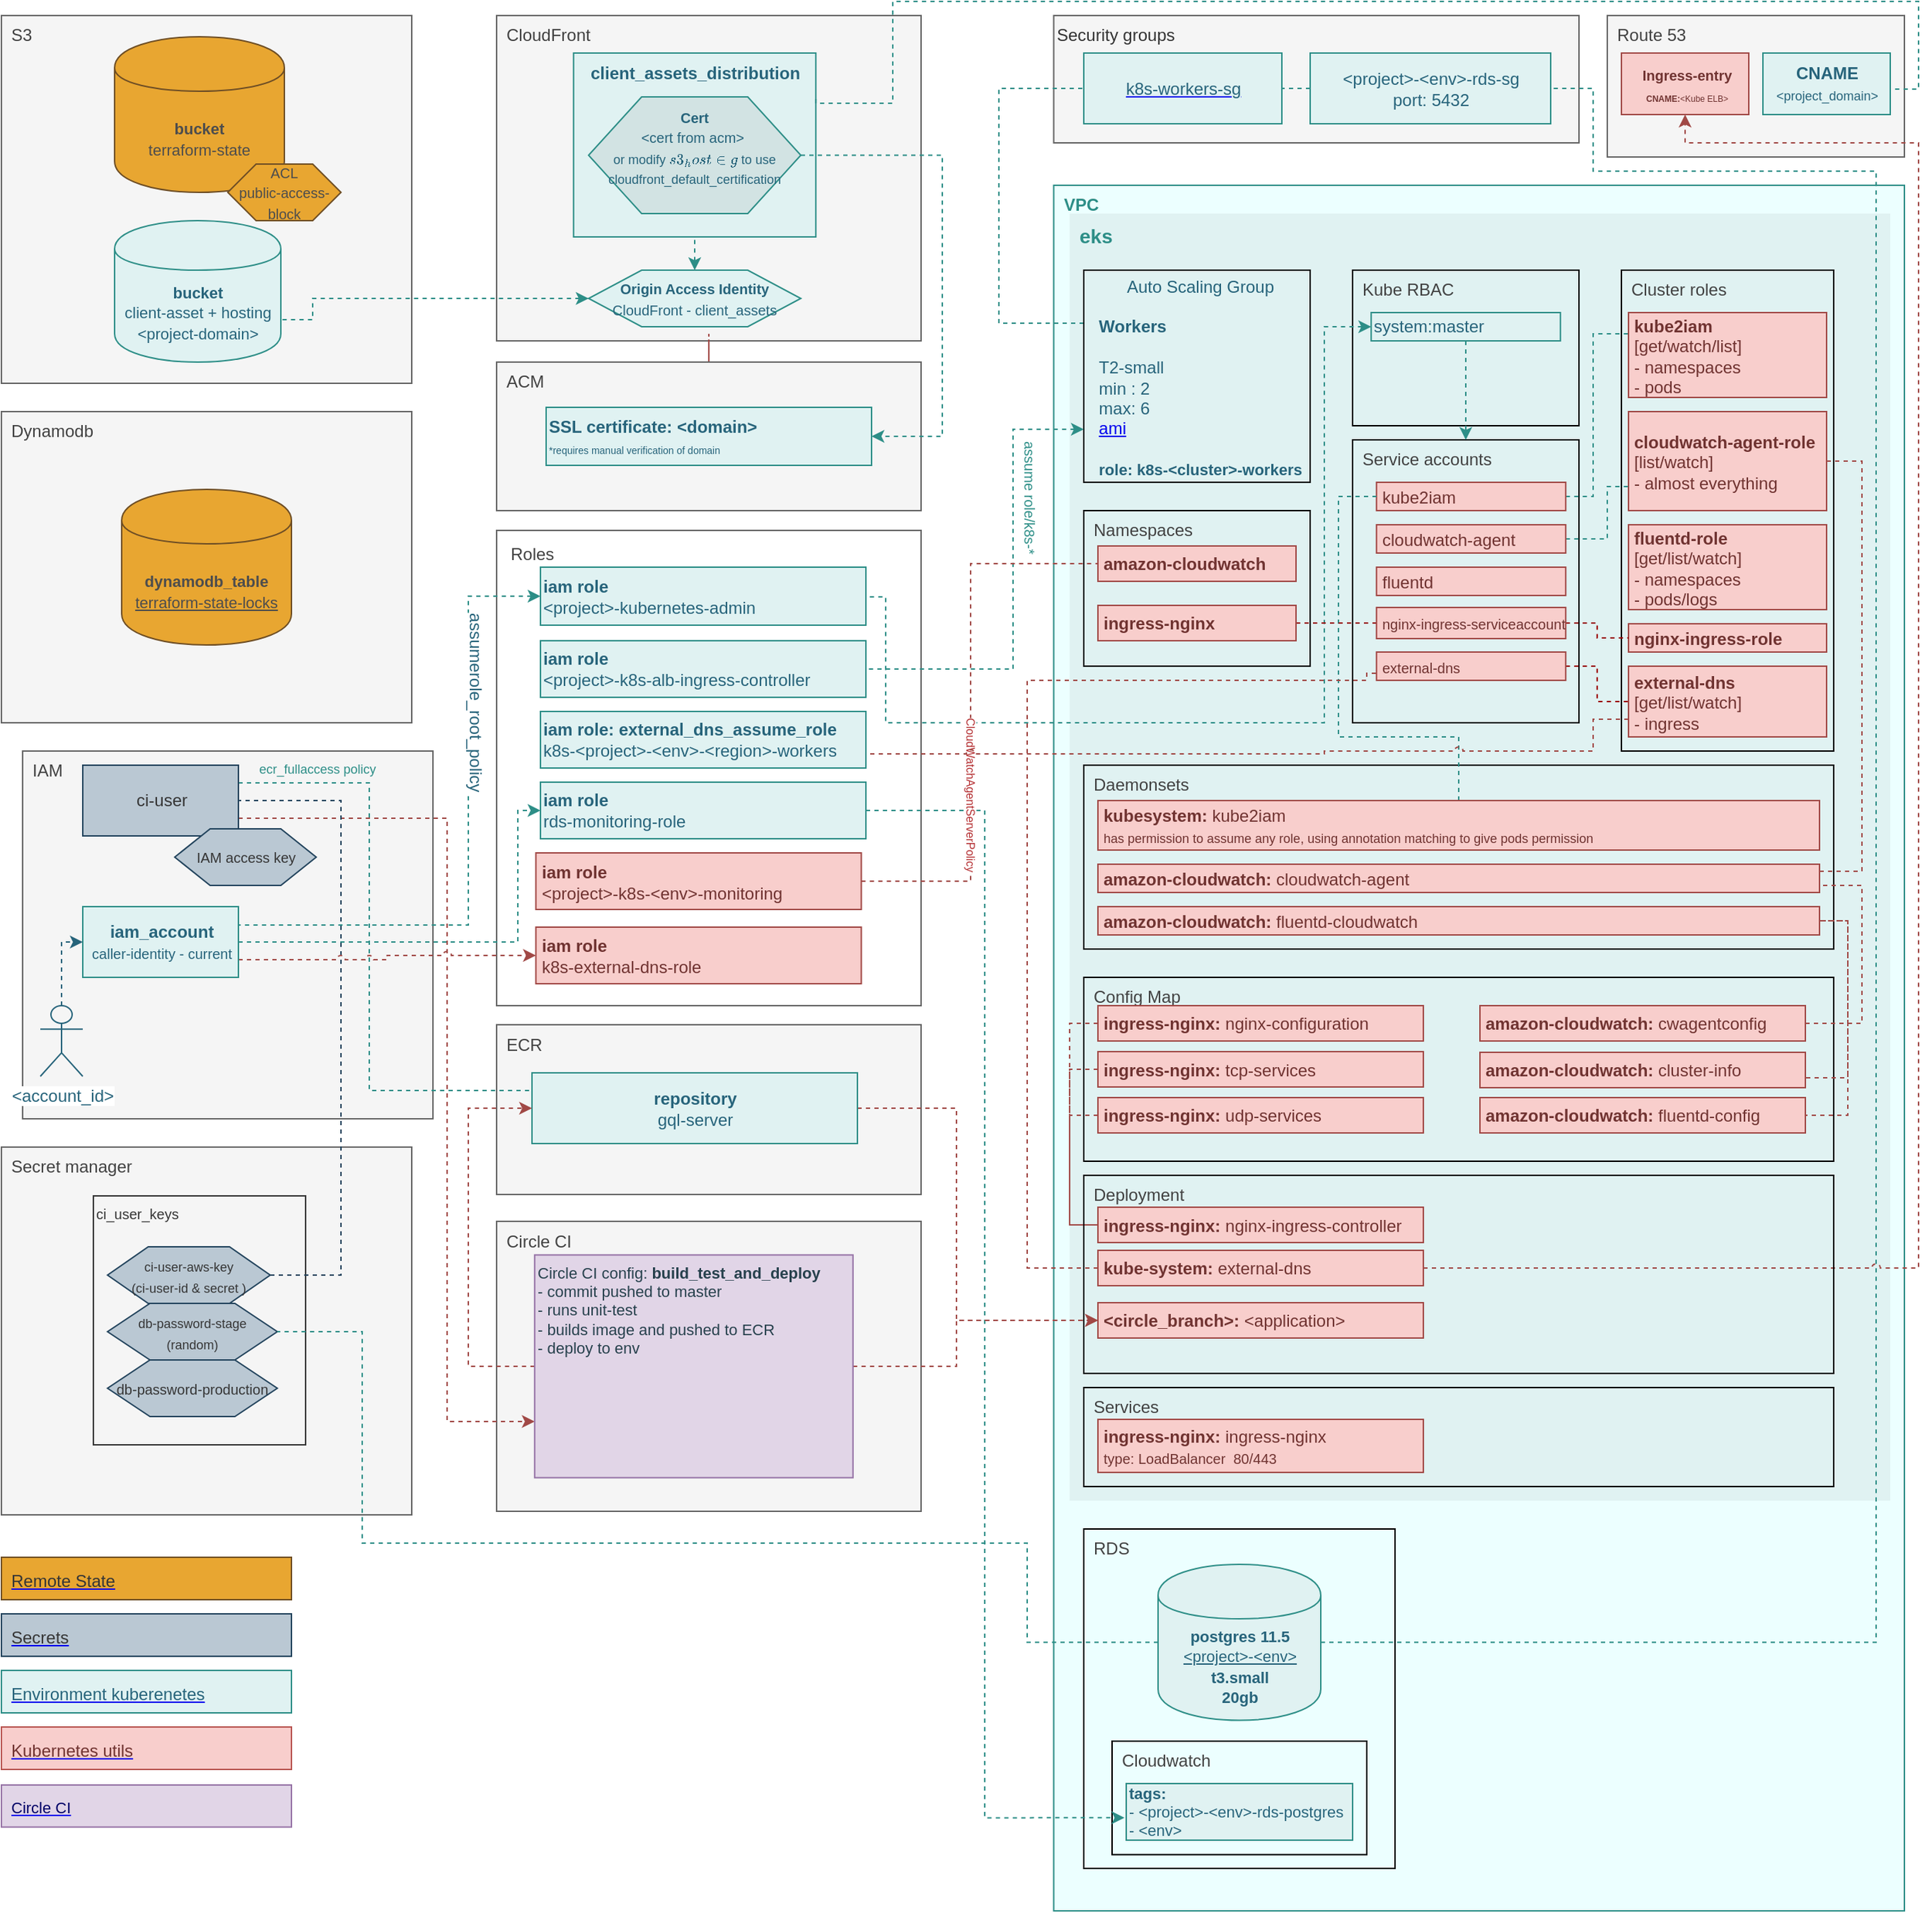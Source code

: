 <mxfile version="12.9.3" type="device"><diagram id="WOOswNvQhqqTiy6t-n1L" name="Page-1"><mxGraphModel dx="1434" dy="1220" grid="1" gridSize="10" guides="1" tooltips="1" connect="1" arrows="1" fold="1" page="1" pageScale="1" pageWidth="850" pageHeight="1100" math="0" shadow="0"><root><mxCell id="0"/><mxCell id="1" parent="0"/><mxCell id="mrMb1T-xtphznc8QPWDd-22" value="Secret manager" style="rounded=0;whiteSpace=wrap;html=1;fillColor=#f5f5f5;align=left;verticalAlign=top;strokeWidth=1;glass=0;comic=0;strokeColor=#666666;fontColor=#424242;spacingLeft=5;spacingBottom=0;" vertex="1" parent="1"><mxGeometry x="35" y="820" width="290" height="260" as="geometry"/></mxCell><mxCell id="mrMb1T-xtphznc8QPWDd-112" value="Dynamodb" style="rounded=0;whiteSpace=wrap;html=1;fillColor=#f5f5f5;align=left;verticalAlign=top;strokeWidth=1;glass=0;comic=0;strokeColor=#666666;fontColor=#424242;spacingLeft=5;spacingBottom=0;" vertex="1" parent="1"><mxGeometry x="35" y="300" width="290" height="220" as="geometry"/></mxCell><mxCell id="mrMb1T-xtphznc8QPWDd-106" value="Security groups" style="rounded=0;whiteSpace=wrap;html=1;fillColor=#f5f5f5;align=left;verticalAlign=top;strokeWidth=1;glass=0;comic=0;strokeColor=#666666;fontColor=#333333;" vertex="1" parent="1"><mxGeometry x="778.75" y="20" width="371.25" height="90" as="geometry"/></mxCell><mxCell id="mrMb1T-xtphznc8QPWDd-90" value="CloudFront" style="rounded=0;whiteSpace=wrap;html=1;fillColor=#f5f5f5;align=left;verticalAlign=top;strokeWidth=1;glass=0;comic=0;strokeColor=#666666;fontColor=#424242;spacingLeft=5;spacingBottom=0;" vertex="1" parent="1"><mxGeometry x="385" y="20" width="300" height="230" as="geometry"/></mxCell><mxCell id="mrMb1T-xtphznc8QPWDd-6" value="S3" style="rounded=0;whiteSpace=wrap;html=1;fillColor=#f5f5f5;align=left;verticalAlign=top;strokeWidth=1;glass=0;comic=0;strokeColor=#666666;fontColor=#424242;spacingLeft=5;spacingBottom=0;" vertex="1" parent="1"><mxGeometry x="35" y="20" width="290" height="260" as="geometry"/></mxCell><mxCell id="mrMb1T-xtphznc8QPWDd-17" value="IAM" style="rounded=0;whiteSpace=wrap;html=1;fillColor=#f5f5f5;align=left;verticalAlign=top;strokeWidth=1;glass=0;comic=0;strokeColor=#666666;fontColor=#424242;spacingLeft=5;spacingBottom=0;" vertex="1" parent="1"><mxGeometry x="50" y="540" width="290" height="260" as="geometry"/></mxCell><mxCell id="mrMb1T-xtphznc8QPWDd-59" value="Roles" style="rounded=0;whiteSpace=wrap;html=1;align=left;verticalAlign=top;spacing=5;strokeColor=#666666;strokeWidth=1;glass=0;comic=0;fillColor=#ffffff;fontColor=#424242;spacingLeft=5;spacingBottom=0;gradientColor=none;" vertex="1" parent="1"><mxGeometry x="385" y="384" width="300" height="336" as="geometry"/></mxCell><mxCell id="mrMb1T-xtphznc8QPWDd-98" value="Route 53" style="rounded=0;whiteSpace=wrap;html=1;fillColor=#f5f5f5;align=left;verticalAlign=top;strokeWidth=1;glass=0;comic=0;strokeColor=#666666;fontColor=#424242;spacingLeft=5;spacingBottom=0;" vertex="1" parent="1"><mxGeometry x="1170" y="20" width="210" height="100" as="geometry"/></mxCell><mxCell id="mrMb1T-xtphznc8QPWDd-138" value="ECR" style="rounded=0;whiteSpace=wrap;html=1;fillColor=#f5f5f5;align=left;verticalAlign=top;strokeWidth=1;glass=0;comic=0;direction=south;strokeColor=#666666;fontColor=#424242;spacingLeft=5;spacingBottom=0;" vertex="1" parent="1"><mxGeometry x="385" y="733.5" width="300" height="120" as="geometry"/></mxCell><mxCell id="mrMb1T-xtphznc8QPWDd-210" value="Circle CI" style="rounded=0;whiteSpace=wrap;html=1;fillColor=#f5f5f5;align=left;verticalAlign=top;strokeWidth=1;glass=0;comic=0;strokeColor=#666666;fontColor=#424242;spacingLeft=5;spacingBottom=0;" vertex="1" parent="1"><mxGeometry x="385" y="872.5" width="300" height="205" as="geometry"/></mxCell><mxCell id="mrMb1T-xtphznc8QPWDd-220" value="&lt;font color=&quot;#363636&quot;&gt;ci_user_keys&lt;/font&gt;" style="rounded=0;whiteSpace=wrap;html=1;glass=0;comic=0;labelBackgroundColor=none;strokeColor=#363636;strokeWidth=1;fillColor=none;fontSize=10;fontColor=#000000;align=left;verticalAlign=top;" vertex="1" parent="1"><mxGeometry x="100" y="854.5" width="150" height="176" as="geometry"/></mxCell><mxCell id="mrMb1T-xtphznc8QPWDd-35" value="&lt;b&gt;&lt;font&gt;VPC&lt;/font&gt;&lt;/b&gt;" style="whiteSpace=wrap;html=1;fillColor=#ECFFFF;align=left;verticalAlign=top;strokeColor=#2D8E87;spacingLeft=5;strokeWidth=1;rounded=0;glass=0;comic=0;fontColor=#2D8E87;" vertex="1" parent="1"><mxGeometry x="778.75" y="140" width="601.25" height="1220" as="geometry"/></mxCell><mxCell id="mrMb1T-xtphznc8QPWDd-9" value="&lt;font style=&quot;font-size: 11px&quot;&gt;&lt;b&gt;bucket&lt;/b&gt;&lt;br&gt;terraform-state&lt;/font&gt;" style="shape=cylinder;whiteSpace=wrap;html=1;boundedLbl=1;backgroundOutline=1;fillColor=#e8a631;align=center;strokeColor=#6E4E25;fontColor=#4D4D4D;" vertex="1" parent="1"><mxGeometry x="115" y="35" width="120" height="110" as="geometry"/></mxCell><mxCell id="mrMb1T-xtphznc8QPWDd-11" value="RDS" style="whiteSpace=wrap;html=1;fillColor=none;align=left;verticalAlign=top;direction=south;fontColor=#424242;spacingLeft=5;spacingBottom=0;" vertex="1" parent="1"><mxGeometry x="800" y="1090" width="220" height="240" as="geometry"/></mxCell><mxCell id="mrMb1T-xtphznc8QPWDd-12" value="&lt;font style=&quot;font-size: 11px&quot;&gt;&lt;b&gt;dynamodb_table&lt;/b&gt;&lt;br&gt;&lt;u&gt;terraform-state-locks&lt;/u&gt;&lt;/font&gt;" style="shape=cylinder;whiteSpace=wrap;html=1;boundedLbl=1;backgroundOutline=1;fillColor=#e8a631;align=center;strokeColor=#6E4E25;fontColor=#4D4D4D;" vertex="1" parent="1"><mxGeometry x="120" y="355" width="120" height="110" as="geometry"/></mxCell><mxCell id="mrMb1T-xtphznc8QPWDd-15" value="&lt;font style=&quot;font-size: 10px&quot;&gt;ACL&lt;br&gt;public-access-block&lt;/font&gt;" style="shape=hexagon;perimeter=hexagonPerimeter2;whiteSpace=wrap;html=1;fillColor=#e8a631;align=center;strokeColor=#6E4E25;fontColor=#4D4D4D;" vertex="1" parent="1"><mxGeometry x="195" y="125" width="80" height="40" as="geometry"/></mxCell><mxCell id="mrMb1T-xtphznc8QPWDd-141" style="edgeStyle=orthogonalEdgeStyle;rounded=0;orthogonalLoop=1;jettySize=auto;html=1;exitX=1;exitY=0.25;exitDx=0;exitDy=0;entryX=0;entryY=0.25;entryDx=0;entryDy=0;dashed=1;startArrow=none;startFill=0;endArrow=none;endFill=0;strokeColor=#2D8E87;fontSize=10;fontColor=#2D8E87;" edge="1" parent="1" source="mrMb1T-xtphznc8QPWDd-18" target="mrMb1T-xtphznc8QPWDd-140"><mxGeometry relative="1" as="geometry"><Array as="points"><mxPoint x="295" y="562"/><mxPoint x="295" y="780"/></Array></mxGeometry></mxCell><mxCell id="mrMb1T-xtphznc8QPWDd-142" value="&lt;font style=&quot;font-size: 9px&quot;&gt;ecr_fullaccess policy&lt;/font&gt;" style="text;html=1;align=center;verticalAlign=middle;resizable=0;points=[];labelBackgroundColor=none;fontSize=10;fontColor=#2D8E87;rotation=0;" vertex="1" connectable="0" parent="mrMb1T-xtphznc8QPWDd-141"><mxGeometry x="0.143" y="1" relative="1" as="geometry"><mxPoint x="-38.5" y="-160.84" as="offset"/></mxGeometry></mxCell><mxCell id="mrMb1T-xtphznc8QPWDd-215" style="edgeStyle=orthogonalEdgeStyle;rounded=0;orthogonalLoop=1;jettySize=auto;html=1;exitX=1;exitY=0.75;exitDx=0;exitDy=0;entryX=0;entryY=0.75;entryDx=0;entryDy=0;dashed=1;startArrow=none;startFill=0;endArrow=classic;endFill=1;strokeColor=#A14946;strokeWidth=1;fontSize=10;fontColor=#b42f32;" edge="1" parent="1" source="mrMb1T-xtphznc8QPWDd-18" target="mrMb1T-xtphznc8QPWDd-211"><mxGeometry relative="1" as="geometry"><Array as="points"><mxPoint x="350" y="588"/><mxPoint x="350" y="1014"/><mxPoint x="412" y="1014"/></Array></mxGeometry></mxCell><mxCell id="mrMb1T-xtphznc8QPWDd-18" value="ci-user" style="html=1;fillColor=#bac8d3;align=center;strokeColor=#23445d;fontColor=#363636;" vertex="1" parent="1"><mxGeometry x="92.5" y="550" width="110" height="50" as="geometry"/></mxCell><mxCell id="mrMb1T-xtphznc8QPWDd-19" value="&lt;font style=&quot;font-size: 10px&quot;&gt;IAM access key&lt;/font&gt;" style="shape=hexagon;perimeter=hexagonPerimeter2;whiteSpace=wrap;html=1;fillColor=#bac8d3;align=center;strokeColor=#23445d;fontColor=#363636;" vertex="1" parent="1"><mxGeometry x="157.5" y="595" width="100" height="40" as="geometry"/></mxCell><mxCell id="mrMb1T-xtphznc8QPWDd-139" style="edgeStyle=orthogonalEdgeStyle;rounded=0;orthogonalLoop=1;jettySize=auto;html=1;exitX=1;exitY=0.5;exitDx=0;exitDy=0;entryX=1;entryY=0.5;entryDx=0;entryDy=0;dashed=1;startArrow=none;startFill=0;endArrow=none;endFill=0;strokeColor=#23445d;fontSize=10;fontColor=#006600;strokeWidth=1;fillColor=#bac8d3;" edge="1" parent="1" source="mrMb1T-xtphznc8QPWDd-24" target="mrMb1T-xtphznc8QPWDd-18"><mxGeometry relative="1" as="geometry"><Array as="points"><mxPoint x="275" y="910"/><mxPoint x="275" y="575"/></Array></mxGeometry></mxCell><mxCell id="mrMb1T-xtphznc8QPWDd-24" value="&lt;font style=&quot;font-size: 9px&quot;&gt;ci-user-aws-key &lt;br&gt;(ci-user-id &amp;amp; secret )&lt;/font&gt;" style="shape=hexagon;perimeter=hexagonPerimeter2;whiteSpace=wrap;html=1;fillColor=#bac8d3;align=center;strokeColor=#23445d;fontColor=#363636;" vertex="1" parent="1"><mxGeometry x="110" y="890.5" width="115" height="40" as="geometry"/></mxCell><mxCell id="mrMb1T-xtphznc8QPWDd-25" value="&lt;font style=&quot;font-size: 9px&quot;&gt;db-password-stage&lt;br&gt;(random)&lt;/font&gt;" style="shape=hexagon;perimeter=hexagonPerimeter2;whiteSpace=wrap;html=1;fillColor=#bac8d3;align=center;strokeColor=#23445d;fontColor=#363636;" vertex="1" parent="1"><mxGeometry x="110" y="930.5" width="120" height="40" as="geometry"/></mxCell><mxCell id="mrMb1T-xtphznc8QPWDd-26" value="&lt;font style=&quot;font-size: 10px&quot;&gt;db-password-production&lt;/font&gt;" style="shape=hexagon;perimeter=hexagonPerimeter2;whiteSpace=wrap;html=1;fillColor=#bac8d3;align=center;strokeColor=#23445d;fontColor=#363636;" vertex="1" parent="1"><mxGeometry x="110" y="970.5" width="120" height="40" as="geometry"/></mxCell><mxCell id="mrMb1T-xtphznc8QPWDd-255" style="edgeStyle=orthogonalEdgeStyle;rounded=0;comic=0;jumpStyle=arc;orthogonalLoop=1;jettySize=auto;html=1;exitX=1;exitY=0.75;exitDx=0;exitDy=0;entryX=0;entryY=0.5;entryDx=0;entryDy=0;dashed=1;labelBackgroundColor=none;startArrow=none;startFill=0;endArrow=classic;endFill=1;strokeColor=#A14946;strokeWidth=1;fontSize=10;fontColor=#27647B;" edge="1" parent="1" source="mrMb1T-xtphznc8QPWDd-36" target="mrMb1T-xtphznc8QPWDd-200"><mxGeometry relative="1" as="geometry"/></mxCell><mxCell id="mrMb1T-xtphznc8QPWDd-36" value="&lt;b&gt;iam_account&lt;/b&gt;&lt;br&gt;&lt;font style=&quot;font-size: 10px&quot;&gt;caller-identity - current&lt;/font&gt;" style="html=1;fillColor=#e0f2f2;align=center;strokeColor=#2d8e87;fontColor=#27647b;" vertex="1" parent="1"><mxGeometry x="92.5" y="650" width="110" height="50" as="geometry"/></mxCell><mxCell id="mrMb1T-xtphznc8QPWDd-39" value="eks" style="fillColor=#e0f2f2;strokeColor=none;dashed=0;verticalAlign=top;fontStyle=1;fontColor=#2D8E87;align=left;fontSize=14;spacingTop=1;spacingLeft=5;" vertex="1" parent="1"><mxGeometry x="790" y="160" width="580" height="910" as="geometry"/></mxCell><mxCell id="mrMb1T-xtphznc8QPWDd-137" style="edgeStyle=orthogonalEdgeStyle;rounded=0;orthogonalLoop=1;jettySize=auto;html=1;exitX=0;exitY=0.25;exitDx=0;exitDy=0;entryX=0;entryY=0.5;entryDx=0;entryDy=0;dashed=1;startArrow=none;startFill=0;endArrow=none;endFill=0;strokeColor=#2D8E87;fontSize=14;fontColor=#2D8E87;" edge="1" parent="1" source="mrMb1T-xtphznc8QPWDd-43" target="mrMb1T-xtphznc8QPWDd-131"><mxGeometry relative="1" as="geometry"><Array as="points"><mxPoint x="740" y="238"/><mxPoint x="740" y="72"/></Array></mxGeometry></mxCell><mxCell id="mrMb1T-xtphznc8QPWDd-43" value="Auto Scaling Group &lt;br&gt;&lt;div style=&quot;text-align: left&quot;&gt;&lt;br&gt;&lt;/div&gt;&lt;div style=&quot;text-align: left&quot;&gt;&lt;b&gt;Workers&lt;/b&gt;&lt;/div&gt;&lt;div style=&quot;text-align: left&quot;&gt;&lt;br&gt;&lt;/div&gt;&lt;div style=&quot;text-align: left&quot;&gt;T2-small&lt;/div&gt;&lt;div style=&quot;text-align: left&quot;&gt;&lt;span&gt;min : 2&lt;/span&gt;&lt;/div&gt;&lt;div style=&quot;text-align: left&quot;&gt;&lt;span&gt;max: 6&lt;/span&gt;&lt;/div&gt;&lt;div style=&quot;text-align: left&quot;&gt;&lt;span&gt;&lt;a href=&quot;https://docs.aws.amazon.com/eks/latest/userguide/eks-optimized-ami.html&quot;&gt;ami&lt;/a&gt;&lt;/span&gt;&lt;/div&gt;&lt;div style=&quot;text-align: left&quot;&gt;&lt;br&gt;&lt;/div&gt;&lt;div style=&quot;text-align: left&quot;&gt;&lt;b&gt;&lt;font style=&quot;font-size: 11px&quot;&gt;role: k8s-&amp;lt;cluster&amp;gt;-workers&lt;/font&gt;&lt;/b&gt;&lt;br&gt;&lt;/div&gt;" style="text;html=1;strokeColor=#000000;fillColor=none;align=center;verticalAlign=middle;whiteSpace=wrap;rounded=0;fontColor=#27647b;spacingTop=1;spacingLeft=5;" vertex="1" parent="1"><mxGeometry x="800" y="200" width="160" height="150" as="geometry"/></mxCell><mxCell id="mrMb1T-xtphznc8QPWDd-76" style="edgeStyle=orthogonalEdgeStyle;rounded=0;orthogonalLoop=1;jettySize=auto;html=1;exitX=0.5;exitY=0;exitDx=0;exitDy=0;exitPerimeter=0;entryX=0;entryY=0.5;entryDx=0;entryDy=0;startArrow=none;startFill=0;endArrow=classic;endFill=1;strokeColor=#27647B;fontColor=#006600;dashed=1;" edge="1" parent="1" source="mrMb1T-xtphznc8QPWDd-57" target="mrMb1T-xtphznc8QPWDd-36"><mxGeometry relative="1" as="geometry"><Array as="points"><mxPoint x="78" y="675"/></Array></mxGeometry></mxCell><mxCell id="mrMb1T-xtphznc8QPWDd-57" value="&amp;lt;account_id&amp;gt;" style="shape=umlActor;verticalLabelPosition=bottom;labelBackgroundColor=#ffffff;verticalAlign=top;html=1;outlineConnect=0;fillColor=none;fontColor=#27647B;align=center;strokeColor=#27647B;" vertex="1" parent="1"><mxGeometry x="62.5" y="720" width="30" height="50" as="geometry"/></mxCell><mxCell id="mrMb1T-xtphznc8QPWDd-66" style="edgeStyle=orthogonalEdgeStyle;rounded=0;orthogonalLoop=1;jettySize=auto;html=1;exitX=0;exitY=0.5;exitDx=0;exitDy=0;entryX=1;entryY=0.25;entryDx=0;entryDy=0;startArrow=classic;startFill=1;endArrow=none;endFill=0;strokeColor=#2D8E87;fontColor=#2D8E87;dashed=1;" edge="1" parent="1" source="mrMb1T-xtphznc8QPWDd-61" target="mrMb1T-xtphznc8QPWDd-36"><mxGeometry relative="1" as="geometry"><Array as="points"><mxPoint x="365" y="431"/><mxPoint x="365" y="663"/><mxPoint x="203" y="663"/></Array></mxGeometry></mxCell><mxCell id="mrMb1T-xtphznc8QPWDd-256" value="assumerole_root_policy" style="text;html=1;align=center;verticalAlign=middle;resizable=0;points=[];labelBackgroundColor=#ffffff;fontColor=#27647B;rotation=90;" vertex="1" connectable="0" parent="mrMb1T-xtphznc8QPWDd-66"><mxGeometry x="-0.345" relative="1" as="geometry"><mxPoint x="5" y="-20.72" as="offset"/></mxGeometry></mxCell><mxCell id="mrMb1T-xtphznc8QPWDd-61" value="&lt;div&gt;&lt;b&gt;iam role&lt;/b&gt;&lt;/div&gt;&lt;div style=&quot;white-space: normal&quot;&gt;&lt;span&gt;&amp;lt;project&amp;gt;-kubernetes-admin&lt;/span&gt;&lt;br&gt;&lt;/div&gt;" style="rounded=0;whiteSpace=wrap;html=1;strokeColor=#2d8e87;fillColor=#e0f2f2;align=left;fontColor=#27647b;" vertex="1" parent="1"><mxGeometry x="416" y="410" width="230" height="41" as="geometry"/></mxCell><mxCell id="mrMb1T-xtphznc8QPWDd-63" value="&lt;div style=&quot;white-space: normal&quot;&gt;&lt;div&gt;&lt;b&gt;iam role&lt;/b&gt;&lt;/div&gt;&lt;div&gt;&lt;span&gt;&amp;lt;project&amp;gt;-&lt;/span&gt;&lt;span&gt;k8s-alb-ingress-controller&lt;/span&gt;&lt;br&gt;&lt;/div&gt;&lt;/div&gt;" style="rounded=0;whiteSpace=wrap;html=1;strokeColor=#2d8e87;fillColor=#e0f2f2;align=left;fontColor=#27647b;" vertex="1" parent="1"><mxGeometry x="416" y="462" width="230" height="40" as="geometry"/></mxCell><mxCell id="mrMb1T-xtphznc8QPWDd-79" style="edgeStyle=orthogonalEdgeStyle;rounded=0;orthogonalLoop=1;jettySize=auto;html=1;exitX=0;exitY=0.75;exitDx=0;exitDy=0;startArrow=classic;startFill=1;endArrow=none;endFill=0;strokeColor=#2D8E87;fontColor=#2D8E87;entryX=1;entryY=0.5;entryDx=0;entryDy=0;dashed=1;" edge="1" parent="1" source="mrMb1T-xtphznc8QPWDd-43" target="mrMb1T-xtphznc8QPWDd-63"><mxGeometry relative="1" as="geometry"><mxPoint x="600" y="371" as="targetPoint"/><Array as="points"><mxPoint x="750" y="313"/><mxPoint x="750" y="482"/></Array></mxGeometry></mxCell><mxCell id="mrMb1T-xtphznc8QPWDd-80" value="assume role/k8s-*" style="text;html=1;align=center;verticalAlign=middle;resizable=0;points=[];labelBackgroundColor=#ffffff;fontColor=#2D8E87;fontSize=10;rotation=90;" vertex="1" connectable="0" parent="mrMb1T-xtphznc8QPWDd-79"><mxGeometry x="-0.501" y="1" relative="1" as="geometry"><mxPoint x="11" y="17" as="offset"/></mxGeometry></mxCell><mxCell id="mrMb1T-xtphznc8QPWDd-82" value="&lt;font&gt;Kube RBAC&lt;/font&gt;" style="rounded=0;whiteSpace=wrap;html=1;strokeColor=#000000;fillColor=none;fontColor=#424242;align=left;verticalAlign=top;spacingLeft=5;spacingBottom=0;" vertex="1" parent="1"><mxGeometry x="990" y="200" width="160" height="110" as="geometry"/></mxCell><mxCell id="mrMb1T-xtphznc8QPWDd-85" value="" style="edgeStyle=orthogonalEdgeStyle;rounded=0;orthogonalLoop=1;jettySize=auto;html=1;exitX=0;exitY=0.5;exitDx=0;exitDy=0;startArrow=classic;startFill=1;endArrow=none;endFill=0;strokeColor=#2D8E87;fontColor=#2D8E87;entryX=1;entryY=0.5;entryDx=0;entryDy=0;dashed=1;horizontal=1;labelBackgroundColor=none;" edge="1" parent="1" source="mrMb1T-xtphznc8QPWDd-227" target="mrMb1T-xtphznc8QPWDd-61"><mxGeometry x="0.168" y="-10" relative="1" as="geometry"><mxPoint x="960" y="750" as="targetPoint"/><Array as="points"><mxPoint x="970" y="240"/><mxPoint x="970" y="520"/><mxPoint x="660" y="520"/><mxPoint x="660" y="431"/><mxPoint x="646" y="431"/></Array><mxPoint as="offset"/></mxGeometry></mxCell><mxCell id="mrMb1T-xtphznc8QPWDd-86" value="&lt;font style=&quot;font-size: 11px&quot;&gt;&lt;b&gt;bucket&lt;/b&gt;&lt;br&gt;client-asset + hosting&lt;br&gt;&amp;lt;project-domain&amp;gt;&lt;br&gt;&lt;/font&gt;" style="shape=cylinder;whiteSpace=wrap;html=1;boundedLbl=1;backgroundOutline=1;fillColor=#e0f2f2;align=center;strokeColor=#2d8e87;fontColor=#27647b;" vertex="1" parent="1"><mxGeometry x="115" y="165" width="117.5" height="100" as="geometry"/></mxCell><mxCell id="mrMb1T-xtphznc8QPWDd-92" style="edgeStyle=orthogonalEdgeStyle;rounded=0;orthogonalLoop=1;jettySize=auto;html=1;exitX=0.5;exitY=0;exitDx=0;exitDy=0;entryX=0.5;entryY=1;entryDx=0;entryDy=0;startArrow=classic;startFill=1;endArrow=none;endFill=0;strokeColor=#2D8E87;fontSize=14;fontColor=#006600;dashed=1;" edge="1" parent="1" source="mrMb1T-xtphznc8QPWDd-89" target="mrMb1T-xtphznc8QPWDd-91"><mxGeometry relative="1" as="geometry"/></mxCell><mxCell id="mrMb1T-xtphznc8QPWDd-94" style="edgeStyle=orthogonalEdgeStyle;rounded=0;orthogonalLoop=1;jettySize=auto;html=1;exitX=0;exitY=0.5;exitDx=0;exitDy=0;entryX=1;entryY=0.7;entryDx=0;entryDy=0;startArrow=classic;startFill=1;endArrow=none;endFill=0;strokeColor=#2D8E87;fontSize=14;fontColor=#006600;dashed=1;" edge="1" parent="1" source="mrMb1T-xtphznc8QPWDd-89" target="mrMb1T-xtphznc8QPWDd-86"><mxGeometry relative="1" as="geometry"><Array as="points"><mxPoint x="255" y="220"/><mxPoint x="255" y="235"/></Array></mxGeometry></mxCell><mxCell id="mrMb1T-xtphznc8QPWDd-89" value="&lt;span style=&quot;font-size: 10px&quot;&gt;&lt;b&gt;Origin Access Identity&lt;/b&gt;&lt;br&gt;CloudFront - client_assets&lt;br&gt;&lt;/span&gt;" style="shape=hexagon;perimeter=hexagonPerimeter2;whiteSpace=wrap;html=1;fillColor=#e0f2f2;align=center;strokeColor=#2d8e87;fontColor=#27647b;" vertex="1" parent="1"><mxGeometry x="450.01" y="200" width="150" height="40" as="geometry"/></mxCell><mxCell id="mrMb1T-xtphznc8QPWDd-91" value="&lt;b&gt;client_assets_distribution&lt;/b&gt;" style="html=1;fillColor=#e0f2f2;align=center;strokeColor=#2d8e87;verticalAlign=top;fontColor=#27647b;" vertex="1" parent="1"><mxGeometry x="439.38" y="46.5" width="171.25" height="130" as="geometry"/></mxCell><mxCell id="mrMb1T-xtphznc8QPWDd-97" value="&lt;b style=&quot;font-size: 10px&quot;&gt;Cert&lt;br&gt;&lt;/b&gt;&lt;span style=&quot;font-size: 10px&quot;&gt;&amp;lt;cert from acm&amp;gt;&amp;nbsp;&lt;/span&gt;&lt;br&gt;&lt;font style=&quot;font-size: 9px&quot;&gt;or modify `s3_hosting` to use cloudfront_default_certification&lt;/font&gt;" style="shape=hexagon;perimeter=hexagonPerimeter2;whiteSpace=wrap;html=1;fillColor=#D2E3E3;align=center;strokeColor=#2D8E87;verticalAlign=top;fontColor=#27647b;" vertex="1" parent="1"><mxGeometry x="450" y="77.5" width="150" height="82.5" as="geometry"/></mxCell><mxCell id="mrMb1T-xtphznc8QPWDd-100" value="&lt;b&gt;CNAME&lt;/b&gt;&lt;br style=&quot;font-size: 11px ; white-space: normal&quot;&gt;&lt;div style=&quot;text-align: left&quot;&gt;&lt;span style=&quot;white-space: normal&quot;&gt;&lt;font style=&quot;font-size: 9px&quot;&gt;&amp;lt;project_domain&amp;gt;&lt;/font&gt;&lt;/span&gt;&lt;/div&gt;" style="html=1;fillColor=#e0f2f2;align=center;strokeColor=#2d8e87;fontColor=#27647b;" vertex="1" parent="1"><mxGeometry x="1280" y="46.5" width="90" height="43.5" as="geometry"/></mxCell><mxCell id="mrMb1T-xtphznc8QPWDd-134" style="edgeStyle=orthogonalEdgeStyle;rounded=0;orthogonalLoop=1;jettySize=auto;html=1;exitX=0;exitY=0.5;exitDx=0;exitDy=0;entryX=1;entryY=0.5;entryDx=0;entryDy=0;dashed=1;startArrow=none;startFill=0;endArrow=none;endFill=0;strokeColor=#2D8E87;fontSize=14;fontColor=#2D8E87;" edge="1" parent="1" source="mrMb1T-xtphznc8QPWDd-107" target="mrMb1T-xtphznc8QPWDd-131"><mxGeometry relative="1" as="geometry"/></mxCell><mxCell id="mrMb1T-xtphznc8QPWDd-107" value="&amp;lt;project&amp;gt;-&amp;lt;env&amp;gt;-rds-sg&lt;br&gt;port: 5432" style="html=1;fillColor=#e0f2f2;align=center;strokeColor=#2d8e87;fontColor=#27647b;" vertex="1" parent="1"><mxGeometry x="960" y="46.5" width="170" height="50" as="geometry"/></mxCell><mxCell id="mrMb1T-xtphznc8QPWDd-110" style="edgeStyle=orthogonalEdgeStyle;rounded=0;orthogonalLoop=1;jettySize=auto;html=1;exitX=0;exitY=0.5;exitDx=0;exitDy=0;entryX=1;entryY=0.5;entryDx=0;entryDy=0;startArrow=none;startFill=0;endArrow=none;endFill=0;strokeColor=#2D8E87;fontSize=14;fontColor=#2D8E87;dashed=1;" edge="1" parent="1" source="mrMb1T-xtphznc8QPWDd-109" target="mrMb1T-xtphznc8QPWDd-25"><mxGeometry relative="1" as="geometry"><Array as="points"><mxPoint x="760" y="1170"/><mxPoint x="760" y="1100"/><mxPoint x="290" y="1100"/><mxPoint x="290" y="950"/></Array></mxGeometry></mxCell><mxCell id="mrMb1T-xtphznc8QPWDd-111" style="edgeStyle=orthogonalEdgeStyle;rounded=0;orthogonalLoop=1;jettySize=auto;html=1;exitX=1;exitY=0.5;exitDx=0;exitDy=0;dashed=1;startArrow=none;startFill=0;endArrow=none;endFill=0;strokeColor=#2D8E87;fontSize=14;fontColor=#2D8E87;entryX=1;entryY=0.5;entryDx=0;entryDy=0;" edge="1" parent="1" source="mrMb1T-xtphznc8QPWDd-109" target="mrMb1T-xtphznc8QPWDd-107"><mxGeometry relative="1" as="geometry"><mxPoint x="970" y="415" as="targetPoint"/><Array as="points"><mxPoint x="1360" y="1170"/><mxPoint x="1360" y="130"/><mxPoint x="1160" y="130"/><mxPoint x="1160" y="72"/></Array></mxGeometry></mxCell><mxCell id="mrMb1T-xtphznc8QPWDd-109" value="&lt;span style=&quot;font-size: 11px&quot;&gt;&lt;b&gt;postgres 11.5&lt;/b&gt;&lt;br&gt;&lt;u&gt;&amp;lt;project&amp;gt;-&amp;lt;env&amp;gt;&lt;/u&gt;&lt;br&gt;&lt;b&gt;t3.small&lt;/b&gt;&lt;br&gt;&lt;b&gt;20gb&lt;/b&gt;&lt;br&gt;&lt;/span&gt;" style="shape=cylinder;whiteSpace=wrap;html=1;boundedLbl=1;backgroundOutline=1;fillColor=#e0f2f2;align=center;strokeColor=#2d8e87;fontColor=#27647b;" vertex="1" parent="1"><mxGeometry x="852.5" y="1115" width="115" height="110.25" as="geometry"/></mxCell><mxCell id="mrMb1T-xtphznc8QPWDd-120" value="Cloudwatch" style="whiteSpace=wrap;html=1;fillColor=none;align=left;verticalAlign=top;direction=south;fontColor=#424242;spacingLeft=5;spacingBottom=0;" vertex="1" parent="1"><mxGeometry x="820" y="1240" width="180" height="80.25" as="geometry"/></mxCell><mxCell id="mrMb1T-xtphznc8QPWDd-127" style="edgeStyle=orthogonalEdgeStyle;rounded=0;orthogonalLoop=1;jettySize=auto;html=1;exitX=1;exitY=0.5;exitDx=0;exitDy=0;dashed=1;startArrow=none;startFill=0;endArrow=classic;endFill=1;strokeColor=#2D8E87;fontSize=14;fontColor=#2D8E87;entryX=-0.008;entryY=0.604;entryDx=0;entryDy=0;entryPerimeter=0;" edge="1" parent="1" source="mrMb1T-xtphznc8QPWDd-122" target="mrMb1T-xtphznc8QPWDd-128"><mxGeometry relative="1" as="geometry"><mxPoint x="819" y="1316" as="targetPoint"/><Array as="points"><mxPoint x="730" y="582"/><mxPoint x="730" y="1294"/></Array></mxGeometry></mxCell><mxCell id="mrMb1T-xtphznc8QPWDd-122" value="&lt;div style=&quot;white-space: normal&quot;&gt;&lt;div&gt;&lt;b&gt;iam role&lt;/b&gt;&lt;/div&gt;&lt;div&gt;rds-monitoring-role&lt;/div&gt;&lt;/div&gt;" style="rounded=0;whiteSpace=wrap;html=1;strokeColor=#2d8e87;fillColor=#e0f2f2;align=left;fontColor=#27647b;" vertex="1" parent="1"><mxGeometry x="416" y="562" width="230" height="40" as="geometry"/></mxCell><mxCell id="mrMb1T-xtphznc8QPWDd-125" style="edgeStyle=orthogonalEdgeStyle;rounded=0;orthogonalLoop=1;jettySize=auto;html=1;exitX=1;exitY=0.5;exitDx=0;exitDy=0;entryX=0;entryY=0.5;entryDx=0;entryDy=0;dashed=1;startArrow=none;startFill=0;endArrow=classic;endFill=1;strokeColor=#2D8E87;fontSize=14;fontColor=#2D8E87;" edge="1" parent="1" source="mrMb1T-xtphznc8QPWDd-36" target="mrMb1T-xtphznc8QPWDd-122"><mxGeometry relative="1" as="geometry"><Array as="points"><mxPoint x="400" y="675"/><mxPoint x="400" y="582"/></Array></mxGeometry></mxCell><mxCell id="mrMb1T-xtphznc8QPWDd-128" value="&lt;div style=&quot;white-space: normal ; font-size: 11px&quot;&gt;&lt;font style=&quot;font-size: 11px&quot;&gt;&lt;b&gt;tags:&lt;/b&gt;&amp;nbsp;&lt;/font&gt;&lt;/div&gt;&lt;div style=&quot;white-space: normal ; font-size: 11px&quot;&gt;&lt;font style=&quot;font-size: 11px&quot;&gt;- &amp;lt;project&amp;gt;-&amp;lt;env&amp;gt;-rds-postgres&lt;/font&gt;&lt;/div&gt;&lt;div style=&quot;white-space: normal ; font-size: 11px&quot;&gt;&lt;font style=&quot;font-size: 11px&quot;&gt;- &amp;lt;env&amp;gt;&lt;/font&gt;&lt;/div&gt;" style="whiteSpace=wrap;html=1;strokeColor=#2d8e87;fillColor=#e0f2f2;align=left;fontColor=#27647b;" vertex="1" parent="1"><mxGeometry x="830" y="1270" width="160" height="40" as="geometry"/></mxCell><mxCell id="mrMb1T-xtphznc8QPWDd-131" value="&lt;a href=&quot;https://github.com/terraform-aws-modules/terraform-aws-eks/blob/c8195c53481e858b854e745258e9db14ae52f54d/workers.tf#L272-L339&quot;&gt;&lt;font color=&quot;#27647b&quot;&gt;k8s-workers-sg&lt;/font&gt;&lt;/a&gt;" style="html=1;fillColor=#e0f2f2;align=center;strokeColor=#2d8e87;fontColor=#27647b;" vertex="1" parent="1"><mxGeometry x="800" y="46.5" width="140" height="50" as="geometry"/></mxCell><mxCell id="mrMb1T-xtphznc8QPWDd-259" style="edgeStyle=orthogonalEdgeStyle;rounded=0;comic=0;jumpStyle=arc;orthogonalLoop=1;jettySize=auto;html=1;exitX=1;exitY=0.5;exitDx=0;exitDy=0;entryX=0.5;entryY=1;entryDx=0;entryDy=0;dashed=1;labelBackgroundColor=none;startArrow=none;startFill=0;endArrow=classic;endFill=1;strokeColor=#A14946;strokeWidth=1;fontSize=10;fontColor=#27647B;" edge="1" parent="1" source="mrMb1T-xtphznc8QPWDd-205" target="mrMb1T-xtphznc8QPWDd-258"><mxGeometry relative="1" as="geometry"><Array as="points"><mxPoint x="1390" y="905"/><mxPoint x="1390" y="110"/><mxPoint x="1225" y="110"/></Array></mxGeometry></mxCell><mxCell id="mrMb1T-xtphznc8QPWDd-132" value="&lt;div style=&quot;white-space: normal&quot;&gt;&lt;div&gt;&lt;b&gt;iam role: external_dns_assume_role&lt;/b&gt;&lt;/div&gt;&lt;div&gt;k8s-&amp;lt;project&amp;gt;-&amp;lt;env&amp;gt;-&amp;lt;region&lt;span&gt;&amp;gt;-workers&lt;/span&gt;&lt;/div&gt;&lt;/div&gt;" style="rounded=0;whiteSpace=wrap;html=1;strokeColor=#2d8e87;fillColor=#e0f2f2;align=left;fontColor=#27647b;" vertex="1" parent="1"><mxGeometry x="416" y="512" width="230" height="40" as="geometry"/></mxCell><mxCell id="mrMb1T-xtphznc8QPWDd-216" style="edgeStyle=orthogonalEdgeStyle;rounded=0;orthogonalLoop=1;jettySize=auto;html=1;exitX=1;exitY=0.5;exitDx=0;exitDy=0;entryX=0;entryY=0.5;entryDx=0;entryDy=0;dashed=1;startArrow=none;startFill=0;endArrow=classic;endFill=1;strokeColor=#A14946;strokeWidth=1;fontSize=10;fontColor=#b42f32;" edge="1" parent="1" source="mrMb1T-xtphznc8QPWDd-140" target="mrMb1T-xtphznc8QPWDd-213"><mxGeometry relative="1" as="geometry"><Array as="points"><mxPoint x="710" y="793"/><mxPoint x="710" y="942"/></Array></mxGeometry></mxCell><mxCell id="mrMb1T-xtphznc8QPWDd-140" value="&lt;b&gt;repository&lt;/b&gt;&lt;br&gt;gql-server" style="html=1;fillColor=#e0f2f2;align=center;strokeColor=#2d8e87;fontColor=#27647b;" vertex="1" parent="1"><mxGeometry x="410" y="767.5" width="230" height="50" as="geometry"/></mxCell><mxCell id="mrMb1T-xtphznc8QPWDd-145" value="&lt;font&gt;Service accounts&lt;/font&gt;" style="rounded=0;whiteSpace=wrap;html=1;strokeColor=#000000;fillColor=none;fontColor=#424242;align=left;verticalAlign=top;spacingLeft=5;spacingBottom=0;" vertex="1" parent="1"><mxGeometry x="990" y="320" width="160" height="200" as="geometry"/></mxCell><mxCell id="mrMb1T-xtphznc8QPWDd-153" style="edgeStyle=orthogonalEdgeStyle;rounded=0;orthogonalLoop=1;jettySize=auto;html=1;exitX=1;exitY=0.5;exitDx=0;exitDy=0;entryX=0;entryY=0.25;entryDx=0;entryDy=0;dashed=1;startArrow=none;startFill=0;endArrow=none;endFill=0;strokeColor=#2D8E87;strokeWidth=1;fontSize=10;fontColor=#2D8E87;" edge="1" parent="1" source="mrMb1T-xtphznc8QPWDd-146" target="mrMb1T-xtphznc8QPWDd-152"><mxGeometry relative="1" as="geometry"><Array as="points"><mxPoint x="1160" y="360"/><mxPoint x="1160" y="245"/></Array></mxGeometry></mxCell><mxCell id="mrMb1T-xtphznc8QPWDd-146" value="&lt;div style=&quot;white-space: normal&quot;&gt;kube2iam&amp;nbsp;&lt;/div&gt;" style="rounded=0;whiteSpace=wrap;html=1;strokeColor=#A14946;fillColor=#f8cecc;align=left;fontColor=#703331;spacingTop=1;spacingLeft=2;" vertex="1" parent="1"><mxGeometry x="1006.88" y="350" width="133.75" height="20" as="geometry"/></mxCell><mxCell id="mrMb1T-xtphznc8QPWDd-147" value="Daemonsets" style="rounded=0;whiteSpace=wrap;html=1;strokeColor=#000000;fillColor=none;align=left;verticalAlign=top;fontColor=#424242;spacingLeft=5;spacingBottom=0;" vertex="1" parent="1"><mxGeometry x="800" y="550" width="530" height="130" as="geometry"/></mxCell><mxCell id="mrMb1T-xtphznc8QPWDd-154" style="edgeStyle=orthogonalEdgeStyle;rounded=0;orthogonalLoop=1;jettySize=auto;html=1;exitX=0.5;exitY=0;exitDx=0;exitDy=0;entryX=0;entryY=0.5;entryDx=0;entryDy=0;dashed=1;startArrow=none;startFill=0;endArrow=none;endFill=0;strokeColor=#2D8E87;strokeWidth=1;fontSize=10;fontColor=#2D8E87;" edge="1" parent="1" source="mrMb1T-xtphznc8QPWDd-148" target="mrMb1T-xtphznc8QPWDd-146"><mxGeometry relative="1" as="geometry"><Array as="points"><mxPoint x="1065" y="530"/><mxPoint x="980" y="530"/><mxPoint x="980" y="360"/></Array></mxGeometry></mxCell><mxCell id="mrMb1T-xtphznc8QPWDd-148" value="&lt;div style=&quot;white-space: normal&quot;&gt;&lt;font&gt;&lt;b&gt;kubesystem: &lt;/b&gt;kube2iam&lt;/font&gt;&lt;/div&gt;&lt;div style=&quot;white-space: normal&quot;&gt;&lt;font style=&quot;font-size: 9px&quot;&gt;has permission to assume any role, using annotation matching to give pods permission&lt;/font&gt;&lt;/div&gt;" style="rounded=0;whiteSpace=wrap;html=1;strokeColor=#A14946;fillColor=#f8cecc;align=left;fontColor=#703331;spacingTop=1;spacingLeft=2;" vertex="1" parent="1"><mxGeometry x="810" y="575" width="510" height="35" as="geometry"/></mxCell><mxCell id="mrMb1T-xtphznc8QPWDd-150" value="&lt;font&gt;Cluster roles&lt;/font&gt;" style="rounded=0;whiteSpace=wrap;html=1;strokeColor=#000000;fillColor=none;fontColor=#424242;align=left;verticalAlign=top;spacingLeft=5;spacingBottom=0;" vertex="1" parent="1"><mxGeometry x="1180" y="200" width="150" height="340" as="geometry"/></mxCell><mxCell id="mrMb1T-xtphznc8QPWDd-152" value="&lt;div style=&quot;white-space: normal&quot;&gt;&lt;b&gt;kube2iam&lt;/b&gt;&lt;/div&gt;&lt;div style=&quot;white-space: normal&quot;&gt;[get/watch/list]&amp;nbsp;&lt;/div&gt;&lt;div style=&quot;white-space: normal&quot;&gt;- namespaces&amp;nbsp;&lt;/div&gt;&lt;div style=&quot;white-space: normal&quot;&gt;- pods&lt;/div&gt;" style="rounded=0;whiteSpace=wrap;html=1;strokeColor=#A14946;fillColor=#f8cecc;align=left;fontColor=#703331;spacingTop=1;spacingLeft=2;" vertex="1" parent="1"><mxGeometry x="1185" y="230" width="140" height="60" as="geometry"/></mxCell><mxCell id="mrMb1T-xtphznc8QPWDd-160" style="edgeStyle=orthogonalEdgeStyle;rounded=0;orthogonalLoop=1;jettySize=auto;html=1;exitX=1;exitY=0.5;exitDx=0;exitDy=0;entryX=0;entryY=0.5;entryDx=0;entryDy=0;dashed=1;startArrow=none;startFill=0;endArrow=none;endFill=0;strokeColor=#A14946;strokeWidth=1;fontSize=10;fontColor=#b42f32;fillColor=#f8cecc;" edge="1" parent="1" source="mrMb1T-xtphznc8QPWDd-155" target="mrMb1T-xtphznc8QPWDd-157"><mxGeometry relative="1" as="geometry"><Array as="points"><mxPoint x="720" y="632"/><mxPoint x="720" y="408"/></Array></mxGeometry></mxCell><mxCell id="mrMb1T-xtphznc8QPWDd-161" value="CloudWatchAgentServerPolicy" style="text;html=1;align=center;verticalAlign=middle;resizable=0;points=[];labelBackgroundColor=#ffffff;fontSize=8;fontColor=#b42f32;rotation=90;" vertex="1" connectable="0" parent="mrMb1T-xtphznc8QPWDd-160"><mxGeometry x="-0.353" y="2" relative="1" as="geometry"><mxPoint x="2" y="-12.58" as="offset"/></mxGeometry></mxCell><mxCell id="mrMb1T-xtphznc8QPWDd-155" value="&lt;div style=&quot;white-space: normal&quot;&gt;&lt;div&gt;&lt;b&gt;iam role&lt;/b&gt;&lt;/div&gt;&lt;div&gt;&amp;lt;project&amp;gt;-k8s-&amp;lt;env&amp;gt;-monitoring&lt;/div&gt;&lt;/div&gt;" style="rounded=0;whiteSpace=wrap;html=1;strokeColor=#A14946;fillColor=#f8cecc;align=left;fontColor=#703331;spacingTop=1;spacingLeft=2;" vertex="1" parent="1"><mxGeometry x="412.75" y="612" width="230" height="40" as="geometry"/></mxCell><mxCell id="mrMb1T-xtphznc8QPWDd-156" value="Namespaces" style="rounded=0;whiteSpace=wrap;html=1;strokeColor=#000000;fillColor=none;align=left;verticalAlign=top;fontColor=#424242;spacingLeft=5;spacingBottom=0;" vertex="1" parent="1"><mxGeometry x="800" y="370" width="160" height="110" as="geometry"/></mxCell><mxCell id="mrMb1T-xtphznc8QPWDd-157" value="&lt;div style=&quot;white-space: normal&quot;&gt;&lt;font&gt;&lt;b&gt;amazon-cloudwatch&lt;/b&gt;&lt;/font&gt;&lt;/div&gt;" style="rounded=0;whiteSpace=wrap;html=1;strokeColor=#A14946;fillColor=#f8cecc;align=left;fontColor=#703331;spacingTop=1;spacingLeft=2;" vertex="1" parent="1"><mxGeometry x="810" y="395" width="140" height="25" as="geometry"/></mxCell><mxCell id="mrMb1T-xtphznc8QPWDd-162" value="&lt;div style=&quot;white-space: normal&quot;&gt;&lt;b&gt;cloudwatch-agent-role&lt;/b&gt;&lt;/div&gt;&lt;div style=&quot;white-space: normal&quot;&gt;[list/watch]&lt;/div&gt;&lt;div style=&quot;white-space: normal&quot;&gt;- almost everything&lt;/div&gt;" style="rounded=0;whiteSpace=wrap;html=1;strokeColor=#A14946;fillColor=#f8cecc;align=left;fontColor=#703331;spacingTop=1;spacingLeft=2;" vertex="1" parent="1"><mxGeometry x="1185" y="300" width="140" height="70" as="geometry"/></mxCell><mxCell id="mrMb1T-xtphznc8QPWDd-164" style="edgeStyle=orthogonalEdgeStyle;rounded=0;orthogonalLoop=1;jettySize=auto;html=1;exitX=1;exitY=0.5;exitDx=0;exitDy=0;entryX=0;entryY=0.75;entryDx=0;entryDy=0;dashed=1;startArrow=none;startFill=0;endArrow=none;endFill=0;strokeColor=#2D8E87;strokeWidth=1;fontSize=10;fontColor=#2D8E87;" edge="1" parent="1" source="mrMb1T-xtphznc8QPWDd-163" target="mrMb1T-xtphznc8QPWDd-162"><mxGeometry relative="1" as="geometry"><Array as="points"><mxPoint x="1170" y="390"/><mxPoint x="1170" y="353"/><mxPoint x="1185" y="353"/></Array></mxGeometry></mxCell><mxCell id="mrMb1T-xtphznc8QPWDd-163" value="&lt;div style=&quot;white-space: normal&quot;&gt;cloudwatch-agent&lt;/div&gt;" style="rounded=0;whiteSpace=wrap;html=1;strokeColor=#A14946;fillColor=#f8cecc;align=left;fontColor=#703331;spacingTop=1;spacingLeft=2;" vertex="1" parent="1"><mxGeometry x="1006.88" y="380" width="133.75" height="20" as="geometry"/></mxCell><mxCell id="mrMb1T-xtphznc8QPWDd-165" value="&lt;font&gt;Config Map&lt;/font&gt;" style="rounded=0;whiteSpace=wrap;html=1;strokeColor=#000000;fillColor=none;fontColor=#424242;align=left;verticalAlign=top;spacingLeft=5;spacingBottom=0;" vertex="1" parent="1"><mxGeometry x="800" y="700" width="530" height="130" as="geometry"/></mxCell><mxCell id="mrMb1T-xtphznc8QPWDd-176" style="edgeStyle=orthogonalEdgeStyle;rounded=0;orthogonalLoop=1;jettySize=auto;html=1;exitX=1;exitY=0.5;exitDx=0;exitDy=0;entryX=1;entryY=0.75;entryDx=0;entryDy=0;dashed=1;startArrow=none;startFill=0;endArrow=none;endFill=0;strokeColor=#A14946;strokeWidth=1;fontSize=10;fontColor=#660000;" edge="1" parent="1" source="mrMb1T-xtphznc8QPWDd-166" target="mrMb1T-xtphznc8QPWDd-167"><mxGeometry relative="1" as="geometry"><Array as="points"><mxPoint x="1350" y="733"/><mxPoint x="1350" y="635"/></Array></mxGeometry></mxCell><mxCell id="mrMb1T-xtphznc8QPWDd-166" value="&lt;div style=&quot;white-space: normal&quot;&gt;&lt;font size=&quot;1&quot;&gt;&lt;b style=&quot;font-size: 12px&quot;&gt;amazon-cloudwatch: &lt;/b&gt;&lt;span style=&quot;font-size: 12px&quot;&gt;cwagentconfig&lt;/span&gt;&lt;/font&gt;&lt;/div&gt;" style="rounded=0;whiteSpace=wrap;html=1;strokeColor=#A14946;fillColor=#f8cecc;align=left;fontColor=#703331;spacingTop=1;spacingLeft=2;" vertex="1" parent="1"><mxGeometry x="1080" y="720" width="230" height="25" as="geometry"/></mxCell><mxCell id="mrMb1T-xtphznc8QPWDd-167" value="&lt;div style=&quot;white-space: normal&quot;&gt;&lt;font&gt;&lt;b&gt;amazon-cloudwatch: &lt;/b&gt;cloudwatch-agent&lt;/font&gt;&lt;/div&gt;" style="rounded=0;whiteSpace=wrap;html=1;strokeColor=#A14946;fillColor=#f8cecc;align=left;fontColor=#703331;spacingTop=1;spacingLeft=2;" vertex="1" parent="1"><mxGeometry x="810" y="620" width="510" height="20" as="geometry"/></mxCell><mxCell id="mrMb1T-xtphznc8QPWDd-175" style="edgeStyle=orthogonalEdgeStyle;rounded=0;orthogonalLoop=1;jettySize=auto;html=1;exitX=1;exitY=0.5;exitDx=0;exitDy=0;entryX=1;entryY=0.5;entryDx=0;entryDy=0;dashed=1;startArrow=none;startFill=0;endArrow=none;endFill=0;strokeColor=#A14946;strokeWidth=1;fontSize=10;fontColor=#660000;" edge="1" parent="1" source="mrMb1T-xtphznc8QPWDd-168" target="mrMb1T-xtphznc8QPWDd-173"><mxGeometry relative="1" as="geometry"><Array as="points"><mxPoint x="1310" y="771"/><mxPoint x="1340" y="771"/><mxPoint x="1340" y="660"/></Array></mxGeometry></mxCell><mxCell id="mrMb1T-xtphznc8QPWDd-168" value="&lt;div style=&quot;white-space: normal&quot;&gt;&lt;font size=&quot;1&quot;&gt;&lt;b style=&quot;font-size: 12px&quot;&gt;amazon-cloudwatch: &lt;/b&gt;&lt;span style=&quot;font-size: 12px&quot;&gt;cluster-info&lt;/span&gt;&lt;/font&gt;&lt;/div&gt;" style="rounded=0;whiteSpace=wrap;html=1;strokeColor=#A14946;fillColor=#f8cecc;align=left;fontColor=#703331;spacingTop=1;spacingLeft=2;" vertex="1" parent="1"><mxGeometry x="1080" y="753" width="230" height="25" as="geometry"/></mxCell><mxCell id="mrMb1T-xtphznc8QPWDd-169" value="&lt;div style=&quot;white-space: normal&quot;&gt;fluentd&lt;/div&gt;" style="rounded=0;whiteSpace=wrap;html=1;strokeColor=#A14946;fillColor=#f8cecc;align=left;fontColor=#703331;spacingTop=1;spacingLeft=2;" vertex="1" parent="1"><mxGeometry x="1006.88" y="410" width="133.75" height="20" as="geometry"/></mxCell><mxCell id="mrMb1T-xtphznc8QPWDd-171" value="" style="edgeStyle=orthogonalEdgeStyle;rounded=0;orthogonalLoop=1;jettySize=auto;html=1;dashed=1;startArrow=none;startFill=0;endArrow=none;endFill=0;strokeColor=#A14946;strokeWidth=1;fontSize=10;fontColor=#A14946;exitX=1;exitY=0.5;exitDx=0;exitDy=0;entryX=1;entryY=0.25;entryDx=0;entryDy=0;" edge="1" parent="1" source="mrMb1T-xtphznc8QPWDd-162" target="mrMb1T-xtphznc8QPWDd-167"><mxGeometry relative="1" as="geometry"><Array as="points"><mxPoint x="1350" y="335"/><mxPoint x="1350" y="625"/></Array></mxGeometry></mxCell><mxCell id="mrMb1T-xtphznc8QPWDd-170" value="&lt;div style=&quot;white-space: normal&quot;&gt;&lt;b&gt;fluentd-role&lt;/b&gt;&lt;/div&gt;&lt;div style=&quot;white-space: normal&quot;&gt;[get/list/watch]&lt;/div&gt;&lt;div style=&quot;white-space: normal&quot;&gt;- namespaces&amp;nbsp;&lt;/div&gt;&lt;div style=&quot;white-space: normal&quot;&gt;- pods/logs&lt;/div&gt;" style="rounded=0;whiteSpace=wrap;html=1;strokeColor=#A14946;fillColor=#f8cecc;align=left;fontColor=#703331;spacingTop=1;spacingLeft=2;" vertex="1" parent="1"><mxGeometry x="1185" y="380" width="140" height="60" as="geometry"/></mxCell><mxCell id="mrMb1T-xtphznc8QPWDd-172" value="&lt;div style=&quot;white-space: normal&quot;&gt;&lt;font size=&quot;1&quot;&gt;&lt;b style=&quot;font-size: 12px&quot;&gt;amazon-cloudwatch: &lt;/b&gt;&lt;span style=&quot;font-size: 12px&quot;&gt;fluentd-config&lt;/span&gt;&lt;/font&gt;&lt;/div&gt;" style="rounded=0;whiteSpace=wrap;html=1;strokeColor=#A14946;fillColor=#f8cecc;align=left;fontColor=#703331;spacingTop=1;spacingLeft=2;" vertex="1" parent="1"><mxGeometry x="1080" y="785" width="230" height="25" as="geometry"/></mxCell><mxCell id="mrMb1T-xtphznc8QPWDd-174" style="edgeStyle=orthogonalEdgeStyle;rounded=0;orthogonalLoop=1;jettySize=auto;html=1;exitX=1;exitY=0.5;exitDx=0;exitDy=0;entryX=1;entryY=0.5;entryDx=0;entryDy=0;dashed=1;startArrow=none;startFill=0;endArrow=none;endFill=0;strokeColor=#A14946;strokeWidth=1;fontSize=10;fontColor=#660000;" edge="1" parent="1" source="mrMb1T-xtphznc8QPWDd-173" target="mrMb1T-xtphznc8QPWDd-172"><mxGeometry relative="1" as="geometry"><Array as="points"><mxPoint x="1340" y="660"/><mxPoint x="1340" y="798"/></Array></mxGeometry></mxCell><mxCell id="mrMb1T-xtphznc8QPWDd-173" value="&lt;div style=&quot;white-space: normal&quot;&gt;&lt;font&gt;&lt;b&gt;amazon-cloudwatch: &lt;/b&gt;fluentd-cloudwatch&lt;/font&gt;&lt;/div&gt;" style="rounded=0;whiteSpace=wrap;html=1;strokeColor=#A14946;fillColor=#f8cecc;align=left;fontColor=#703331;spacingTop=1;spacingLeft=2;" vertex="1" parent="1"><mxGeometry x="810" y="650" width="510" height="20" as="geometry"/></mxCell><mxCell id="mrMb1T-xtphznc8QPWDd-184" style="edgeStyle=orthogonalEdgeStyle;rounded=0;orthogonalLoop=1;jettySize=auto;html=1;exitX=1;exitY=0.5;exitDx=0;exitDy=0;entryX=0;entryY=0.5;entryDx=0;entryDy=0;dashed=1;startArrow=none;startFill=0;endArrow=none;endFill=0;strokeColor=#990000;strokeWidth=1;fontSize=10;fontColor=#b42f32;" edge="1" parent="1" source="mrMb1T-xtphznc8QPWDd-177" target="mrMb1T-xtphznc8QPWDd-182"><mxGeometry relative="1" as="geometry"/></mxCell><mxCell id="mrMb1T-xtphznc8QPWDd-177" value="&lt;div style=&quot;white-space: normal&quot;&gt;&lt;font&gt;&lt;b&gt;ingress-nginx&lt;/b&gt;&lt;/font&gt;&lt;/div&gt;" style="rounded=0;whiteSpace=wrap;html=1;strokeColor=#A14946;fillColor=#f8cecc;align=left;fontColor=#703331;spacingTop=1;spacingLeft=2;" vertex="1" parent="1"><mxGeometry x="810" y="437" width="140" height="25" as="geometry"/></mxCell><mxCell id="mrMb1T-xtphznc8QPWDd-189" style="edgeStyle=orthogonalEdgeStyle;rounded=0;orthogonalLoop=1;jettySize=auto;html=1;exitX=0;exitY=0.5;exitDx=0;exitDy=0;entryX=0;entryY=0.5;entryDx=0;entryDy=0;dashed=1;startArrow=none;startFill=0;endArrow=none;endFill=0;strokeColor=#A14946;strokeWidth=1;fontSize=10;fontColor=#b42f32;" edge="1" parent="1" source="mrMb1T-xtphznc8QPWDd-178" target="mrMb1T-xtphznc8QPWDd-188"><mxGeometry relative="1" as="geometry"/></mxCell><mxCell id="mrMb1T-xtphznc8QPWDd-178" value="&lt;div style=&quot;white-space: normal&quot;&gt;&lt;font size=&quot;1&quot;&gt;&lt;b style=&quot;font-size: 12px&quot;&gt;ingress-nginx: &lt;/b&gt;&lt;span style=&quot;font-size: 12px&quot;&gt;nginx-configuration&lt;/span&gt;&lt;/font&gt;&lt;/div&gt;" style="rounded=0;whiteSpace=wrap;html=1;strokeColor=#A14946;fillColor=#f8cecc;align=left;fontColor=#703331;spacingTop=1;spacingLeft=2;" vertex="1" parent="1"><mxGeometry x="810" y="720" width="230" height="25" as="geometry"/></mxCell><mxCell id="mrMb1T-xtphznc8QPWDd-190" style="edgeStyle=orthogonalEdgeStyle;rounded=0;orthogonalLoop=1;jettySize=auto;html=1;exitX=0;exitY=0.5;exitDx=0;exitDy=0;dashed=1;startArrow=none;startFill=0;endArrow=none;endFill=0;strokeColor=#A14946;strokeWidth=1;fontSize=10;fontColor=#b42f32;entryX=0;entryY=0.5;entryDx=0;entryDy=0;" edge="1" parent="1" source="mrMb1T-xtphznc8QPWDd-179" target="mrMb1T-xtphznc8QPWDd-188"><mxGeometry relative="1" as="geometry"><mxPoint x="810" y="870" as="targetPoint"/></mxGeometry></mxCell><mxCell id="mrMb1T-xtphznc8QPWDd-179" value="&lt;div style=&quot;white-space: normal&quot;&gt;&lt;font size=&quot;1&quot;&gt;&lt;b style=&quot;font-size: 12px&quot;&gt;ingress-nginx: &lt;/b&gt;&lt;span style=&quot;font-size: 12px&quot;&gt;tcp-services&lt;/span&gt;&lt;/font&gt;&lt;/div&gt;" style="rounded=0;whiteSpace=wrap;html=1;strokeColor=#A14946;fillColor=#f8cecc;align=left;fontColor=#703331;spacingTop=1;spacingLeft=2;" vertex="1" parent="1"><mxGeometry x="810" y="752.5" width="230" height="25" as="geometry"/></mxCell><mxCell id="mrMb1T-xtphznc8QPWDd-191" style="edgeStyle=orthogonalEdgeStyle;rounded=0;orthogonalLoop=1;jettySize=auto;html=1;exitX=0;exitY=0.5;exitDx=0;exitDy=0;entryX=0;entryY=0.5;entryDx=0;entryDy=0;dashed=1;startArrow=none;startFill=0;endArrow=none;endFill=0;strokeColor=#A14946;strokeWidth=1;fontSize=10;fontColor=#b42f32;" edge="1" parent="1" source="mrMb1T-xtphznc8QPWDd-180" target="mrMb1T-xtphznc8QPWDd-188"><mxGeometry relative="1" as="geometry"/></mxCell><mxCell id="mrMb1T-xtphznc8QPWDd-180" value="&lt;div style=&quot;white-space: normal&quot;&gt;&lt;font size=&quot;1&quot;&gt;&lt;b style=&quot;font-size: 12px&quot;&gt;ingress-nginx: &lt;/b&gt;&lt;span style=&quot;font-size: 12px&quot;&gt;udp-services&lt;/span&gt;&lt;/font&gt;&lt;/div&gt;" style="rounded=0;whiteSpace=wrap;html=1;strokeColor=#A14946;fillColor=#f8cecc;align=left;fontColor=#703331;spacingTop=1;spacingLeft=2;" vertex="1" parent="1"><mxGeometry x="810" y="785" width="230" height="25" as="geometry"/></mxCell><mxCell id="mrMb1T-xtphznc8QPWDd-181" value="&lt;div style=&quot;white-space: normal&quot;&gt;&lt;b&gt;nginx-ingress-role&lt;/b&gt;&lt;/div&gt;" style="rounded=0;whiteSpace=wrap;html=1;strokeColor=#A14946;fillColor=#f8cecc;align=left;fontColor=#703331;spacingTop=1;spacingLeft=2;" vertex="1" parent="1"><mxGeometry x="1185" y="450" width="140" height="20" as="geometry"/></mxCell><mxCell id="mrMb1T-xtphznc8QPWDd-183" style="edgeStyle=orthogonalEdgeStyle;rounded=0;orthogonalLoop=1;jettySize=auto;html=1;exitX=1;exitY=0.5;exitDx=0;exitDy=0;entryX=0;entryY=0.5;entryDx=0;entryDy=0;dashed=1;startArrow=none;startFill=0;endArrow=none;endFill=0;strokeColor=#990000;strokeWidth=1;fontSize=10;fontColor=#b42f32;" edge="1" parent="1" source="mrMb1T-xtphznc8QPWDd-182" target="mrMb1T-xtphznc8QPWDd-181"><mxGeometry relative="1" as="geometry"/></mxCell><mxCell id="mrMb1T-xtphznc8QPWDd-182" value="&lt;div style=&quot;white-space: normal&quot;&gt;&lt;font style=&quot;font-size: 10px&quot;&gt;nginx-ingress-serviceaccount&lt;/font&gt;&lt;/div&gt;" style="rounded=0;whiteSpace=wrap;html=1;strokeColor=#A14946;fillColor=#f8cecc;align=left;fontColor=#703331;spacingTop=1;spacingLeft=2;" vertex="1" parent="1"><mxGeometry x="1006.88" y="438.5" width="133.75" height="22" as="geometry"/></mxCell><mxCell id="mrMb1T-xtphznc8QPWDd-185" value="&lt;font&gt;Services&lt;/font&gt;" style="rounded=0;whiteSpace=wrap;html=1;strokeColor=#000000;fillColor=none;fontColor=#424242;align=left;verticalAlign=top;spacingLeft=5;spacingBottom=0;" vertex="1" parent="1"><mxGeometry x="800" y="990" width="530" height="70" as="geometry"/></mxCell><mxCell id="mrMb1T-xtphznc8QPWDd-186" value="&lt;div style=&quot;white-space: normal&quot;&gt;&lt;font size=&quot;1&quot;&gt;&lt;b style=&quot;font-size: 12px&quot;&gt;ingress-nginx: &lt;/b&gt;&lt;span style=&quot;font-size: 12px&quot;&gt;ingress-nginx&lt;/span&gt;&lt;/font&gt;&lt;/div&gt;&lt;div style=&quot;white-space: normal&quot;&gt;&lt;font style=&quot;font-size: 10px&quot;&gt;type: LoadBalancer&amp;nbsp; 80/443&lt;/font&gt;&lt;/div&gt;" style="rounded=0;whiteSpace=wrap;html=1;strokeColor=#A14946;fillColor=#f8cecc;align=left;fontColor=#703331;spacingTop=1;spacingLeft=2;" vertex="1" parent="1"><mxGeometry x="810" y="1012.5" width="230" height="37.5" as="geometry"/></mxCell><mxCell id="mrMb1T-xtphznc8QPWDd-187" value="&lt;font&gt;Deployment&lt;/font&gt;" style="rounded=0;whiteSpace=wrap;html=1;strokeColor=#000000;fillColor=none;fontColor=#424242;align=left;verticalAlign=top;spacingLeft=5;spacingBottom=0;" vertex="1" parent="1"><mxGeometry x="800" y="840" width="530" height="140" as="geometry"/></mxCell><mxCell id="mrMb1T-xtphznc8QPWDd-188" value="&lt;div style=&quot;white-space: normal&quot;&gt;&lt;font size=&quot;1&quot;&gt;&lt;b style=&quot;font-size: 12px&quot;&gt;ingress-nginx: &lt;/b&gt;&lt;span style=&quot;font-size: 12px&quot;&gt;nginx-ingress-controller&lt;/span&gt;&lt;/font&gt;&lt;/div&gt;" style="rounded=0;whiteSpace=wrap;html=1;strokeColor=#A14946;fillColor=#f8cecc;align=left;fontColor=#703331;spacingTop=1;spacingLeft=2;" vertex="1" parent="1"><mxGeometry x="810" y="862.5" width="230" height="25" as="geometry"/></mxCell><mxCell id="mrMb1T-xtphznc8QPWDd-196" value="&lt;a href=&quot;https://github.com/commitdev/commit0-aws-eks-stack/blob/685eaa31e76fd9fe413ae977fe91bc68672997f6/kubernetes/terraform/environments/staging/main.tf&quot;&gt;&lt;font color=&quot;#703331&quot;&gt;Kubernetes utils&lt;/font&gt;&lt;/a&gt;" style="rounded=0;whiteSpace=wrap;html=1;fillColor=#f8cecc;align=left;verticalAlign=top;strokeWidth=1;glass=0;comic=0;spacingLeft=5;strokeColor=#b85450;fontColor=#703331;spacingTop=3;spacing=2;" vertex="1" parent="1"><mxGeometry x="35" y="1230" width="205" height="30" as="geometry"/></mxCell><mxCell id="mrMb1T-xtphznc8QPWDd-197" value="&lt;a href=&quot;https://github.com/commitdev/commit0-aws-eks-stack/blob/685eaa31e76fd9fe413ae977fe91bc68672997f6/terraform/environments/staging/main.tf&quot;&gt;&lt;font color=&quot;#27647b&quot;&gt;Environment kuberenetes&lt;/font&gt;&lt;/a&gt;" style="rounded=0;whiteSpace=wrap;html=1;fillColor=#e0f2f2;align=left;verticalAlign=top;strokeWidth=1;glass=0;comic=0;spacingLeft=5;strokeColor=#2d8e87;fontColor=#27647b;spacingTop=3;spacing=2;" vertex="1" parent="1"><mxGeometry x="35" y="1190" width="205" height="30" as="geometry"/></mxCell><mxCell id="mrMb1T-xtphznc8QPWDd-198" value="&lt;a href=&quot;https://github.com/commitdev/commit0-aws-eks-stack/blob/685eaa31e76fd9fe413ae977fe91bc68672997f6/terraform/bootstrap/secrets/main.tf&quot;&gt;&lt;font color=&quot;#363636&quot;&gt;Secrets&lt;/font&gt;&lt;/a&gt;" style="rounded=0;whiteSpace=wrap;html=1;fillColor=#bac8d3;align=left;verticalAlign=top;strokeWidth=1;glass=0;comic=0;spacingLeft=5;strokeColor=#23445d;spacingTop=3;spacing=2;fontColor=#363636;" vertex="1" parent="1"><mxGeometry x="35" y="1150" width="205" height="30" as="geometry"/></mxCell><mxCell id="mrMb1T-xtphznc8QPWDd-199" value="&lt;a href=&quot;https://github.com/commitdev/commit0-aws-eks-stack/blob/685eaa31e76fd9fe413ae977fe91bc68672997f6/terraform/bootstrap/remote-state/main.tf&quot;&gt;&lt;font color=&quot;#363636&quot;&gt;Remote State&lt;/font&gt;&lt;/a&gt;" style="rounded=0;whiteSpace=wrap;html=1;fillColor=#e8a631;align=left;verticalAlign=top;strokeWidth=1;glass=0;comic=0;spacingLeft=5;strokeColor=#6E4E25;fontColor=#4D4D4D;spacingTop=3;spacing=2;" vertex="1" parent="1"><mxGeometry x="35" y="1110" width="205" height="30" as="geometry"/></mxCell><mxCell id="mrMb1T-xtphznc8QPWDd-200" value="&lt;div style=&quot;white-space: normal&quot;&gt;&lt;div&gt;&lt;b&gt;iam role&lt;/b&gt;&lt;/div&gt;&lt;div&gt;k8s-external-dns-role&lt;/div&gt;&lt;/div&gt;" style="rounded=0;whiteSpace=wrap;html=1;strokeColor=#A14946;fillColor=#f8cecc;align=left;fontColor=#703331;spacingTop=1;spacingLeft=2;" vertex="1" parent="1"><mxGeometry x="412.75" y="664.5" width="230" height="40" as="geometry"/></mxCell><mxCell id="mrMb1T-xtphznc8QPWDd-204" style="edgeStyle=orthogonalEdgeStyle;rounded=0;orthogonalLoop=1;jettySize=auto;html=1;exitX=1;exitY=0.5;exitDx=0;exitDy=0;entryX=0;entryY=0.5;entryDx=0;entryDy=0;dashed=1;startArrow=none;startFill=0;endArrow=none;endFill=0;strokeColor=#990000;strokeWidth=1;fontSize=10;fontColor=#b42f32;" edge="1" parent="1" source="mrMb1T-xtphznc8QPWDd-201" target="mrMb1T-xtphznc8QPWDd-202"><mxGeometry relative="1" as="geometry"/></mxCell><mxCell id="mrMb1T-xtphznc8QPWDd-260" style="edgeStyle=orthogonalEdgeStyle;rounded=0;comic=0;jumpStyle=arc;orthogonalLoop=1;jettySize=auto;html=1;exitX=0;exitY=0.75;exitDx=0;exitDy=0;dashed=1;labelBackgroundColor=none;startArrow=none;startFill=0;endArrow=none;endFill=0;strokeColor=#A14946;strokeWidth=1;fontSize=10;fontColor=#27647B;entryX=1;entryY=0.75;entryDx=0;entryDy=0;" edge="1" parent="1" source="mrMb1T-xtphznc8QPWDd-202" target="mrMb1T-xtphznc8QPWDd-132"><mxGeometry relative="1" as="geometry"><mxPoint x="646" y="532" as="targetPoint"/><Array as="points"><mxPoint x="1160" y="518"/><mxPoint x="1160" y="540"/><mxPoint x="970" y="540"/><mxPoint x="970" y="542"/></Array></mxGeometry></mxCell><mxCell id="mrMb1T-xtphznc8QPWDd-201" value="&lt;div style=&quot;white-space: normal&quot;&gt;&lt;font style=&quot;font-size: 10px&quot;&gt;external-dns&lt;/font&gt;&lt;/div&gt;" style="rounded=0;whiteSpace=wrap;html=1;strokeColor=#A14946;fillColor=#f8cecc;align=left;fontColor=#703331;spacingTop=1;spacingLeft=2;" vertex="1" parent="1"><mxGeometry x="1006.88" y="470" width="133.75" height="20" as="geometry"/></mxCell><mxCell id="mrMb1T-xtphznc8QPWDd-202" value="&lt;div style=&quot;white-space: normal&quot;&gt;&lt;b&gt;external-dns&lt;/b&gt;&lt;/div&gt;&lt;div style=&quot;white-space: normal&quot;&gt;[get/list/watch]&lt;/div&gt;&lt;div style=&quot;white-space: normal&quot;&gt;- ingress&lt;/div&gt;" style="rounded=0;whiteSpace=wrap;html=1;strokeColor=#A14946;fillColor=#f8cecc;align=left;fontColor=#703331;spacingTop=1;spacingLeft=2;" vertex="1" parent="1"><mxGeometry x="1185" y="480" width="140" height="50" as="geometry"/></mxCell><mxCell id="mrMb1T-xtphznc8QPWDd-206" style="edgeStyle=orthogonalEdgeStyle;rounded=0;orthogonalLoop=1;jettySize=auto;html=1;exitX=0;exitY=0.5;exitDx=0;exitDy=0;dashed=1;startArrow=none;startFill=0;endArrow=none;endFill=0;strokeColor=#A14946;strokeWidth=1;fontSize=10;fontColor=#b42f32;entryX=0;entryY=0.75;entryDx=0;entryDy=0;" edge="1" parent="1" source="mrMb1T-xtphznc8QPWDd-205" target="mrMb1T-xtphznc8QPWDd-201"><mxGeometry relative="1" as="geometry"><mxPoint x="1007" y="490" as="targetPoint"/><Array as="points"><mxPoint x="760" y="906"/><mxPoint x="760" y="490"/><mxPoint x="1000" y="490"/><mxPoint x="1000" y="485"/></Array></mxGeometry></mxCell><mxCell id="mrMb1T-xtphznc8QPWDd-205" value="&lt;div style=&quot;white-space: normal&quot;&gt;&lt;font size=&quot;1&quot;&gt;&lt;b style=&quot;font-size: 12px&quot;&gt;kube-system: &lt;/b&gt;&lt;span style=&quot;font-size: 12px&quot;&gt;external-dns&lt;/span&gt;&lt;/font&gt;&lt;/div&gt;" style="rounded=0;whiteSpace=wrap;html=1;strokeColor=#A14946;fillColor=#f8cecc;align=left;fontColor=#703331;spacingTop=1;spacingLeft=2;" vertex="1" parent="1"><mxGeometry x="810" y="893" width="230" height="25" as="geometry"/></mxCell><mxCell id="mrMb1T-xtphznc8QPWDd-212" style="edgeStyle=orthogonalEdgeStyle;rounded=0;orthogonalLoop=1;jettySize=auto;html=1;exitX=0;exitY=0.5;exitDx=0;exitDy=0;entryX=0;entryY=0.5;entryDx=0;entryDy=0;dashed=1;startArrow=none;startFill=0;endArrow=classic;endFill=1;strokeColor=#A14946;strokeWidth=1;fontSize=10;fontColor=#b42f32;" edge="1" parent="1" source="mrMb1T-xtphznc8QPWDd-211" target="mrMb1T-xtphznc8QPWDd-140"><mxGeometry relative="1" as="geometry"><Array as="points"><mxPoint x="365" y="975"/><mxPoint x="365" y="793"/></Array></mxGeometry></mxCell><mxCell id="mrMb1T-xtphznc8QPWDd-214" style="edgeStyle=orthogonalEdgeStyle;rounded=0;orthogonalLoop=1;jettySize=auto;html=1;exitX=1;exitY=0.5;exitDx=0;exitDy=0;entryX=0;entryY=0.5;entryDx=0;entryDy=0;dashed=1;startArrow=none;startFill=0;endArrow=classic;endFill=1;strokeColor=#A14946;strokeWidth=1;fontSize=10;fontColor=#b42f32;comic=0;" edge="1" parent="1" source="mrMb1T-xtphznc8QPWDd-211" target="mrMb1T-xtphznc8QPWDd-213"><mxGeometry relative="1" as="geometry"><Array as="points"><mxPoint x="710" y="975"/><mxPoint x="710" y="942"/></Array></mxGeometry></mxCell><mxCell id="mrMb1T-xtphznc8QPWDd-211" value="&lt;font style=&quot;font-size: 11px&quot;&gt;&lt;font color=&quot;#27414d&quot;&gt;Circle CI config: &lt;b&gt;build_test_and_deploy&lt;/b&gt;&lt;br&gt;- commit pushed to master&lt;br&gt;- runs unit-test&lt;br&gt;- builds image and pushed to ECR&lt;br&gt;- deploy to env&lt;/font&gt;&lt;br&gt;&lt;/font&gt;" style="rounded=0;whiteSpace=wrap;html=1;glass=0;comic=0;labelBackgroundColor=none;strokeColor=#9673a6;strokeWidth=1;fillColor=#e1d5e7;fontSize=10;align=left;verticalAlign=top;fontColor=#152329;" vertex="1" parent="1"><mxGeometry x="411.88" y="896.25" width="225" height="157.5" as="geometry"/></mxCell><mxCell id="mrMb1T-xtphznc8QPWDd-213" value="&lt;div style=&quot;white-space: normal&quot;&gt;&lt;font&gt;&lt;b&gt;&amp;lt;circle_branch&amp;gt;: &lt;/b&gt;&amp;lt;application&amp;gt;&lt;/font&gt;&lt;/div&gt;" style="rounded=0;whiteSpace=wrap;html=1;strokeColor=#A14946;fillColor=#f8cecc;align=left;fontColor=#703331;spacingTop=1;spacingLeft=2;" vertex="1" parent="1"><mxGeometry x="810" y="930" width="230" height="25" as="geometry"/></mxCell><mxCell id="mrMb1T-xtphznc8QPWDd-241" value="" style="edgeStyle=orthogonalEdgeStyle;rounded=0;comic=0;jumpStyle=arc;orthogonalLoop=1;jettySize=auto;html=1;dashed=1;startArrow=none;startFill=0;endArrow=classic;endFill=1;strokeColor=#2D8E87;strokeWidth=1;fontSize=10;fontColor=#2D8E87;" edge="1" parent="1" source="mrMb1T-xtphznc8QPWDd-227" target="mrMb1T-xtphznc8QPWDd-145"><mxGeometry relative="1" as="geometry"/></mxCell><mxCell id="mrMb1T-xtphznc8QPWDd-227" value="&lt;div style=&quot;white-space: normal&quot;&gt;&lt;font&gt;system:master&lt;/font&gt;&lt;/div&gt;" style="rounded=0;whiteSpace=wrap;html=1;strokeColor=#2D8E87;fillColor=none;align=left;fontColor=#27647b;" vertex="1" parent="1"><mxGeometry x="1003.12" y="230" width="133.75" height="20" as="geometry"/></mxCell><mxCell id="mrMb1T-xtphznc8QPWDd-243" value="&lt;font style=&quot;font-size: 11px&quot;&gt;&lt;a href=&quot;https://github.com/commitdev/commit0-ci-pipeline/blob/a3a927b024d1d880020f6e0324e6bdf273371ffe/.circleci/config.yml&quot;&gt;&lt;font color=&quot;#000066&quot;&gt;Circle CI&lt;/font&gt;&lt;/a&gt;&lt;br&gt;&lt;/font&gt;" style="rounded=0;whiteSpace=wrap;html=1;glass=0;comic=0;labelBackgroundColor=none;strokeColor=#9673a6;strokeWidth=1;fillColor=#e1d5e7;fontSize=10;align=left;verticalAlign=top;fontColor=#152329;spacingTop=3;spacingLeft=5;spacing=2;" vertex="1" parent="1"><mxGeometry x="35" y="1271" width="205" height="29.75" as="geometry"/></mxCell><mxCell id="mrMb1T-xtphznc8QPWDd-266" value="" style="edgeStyle=orthogonalEdgeStyle;rounded=0;comic=0;jumpStyle=arc;orthogonalLoop=1;jettySize=auto;html=1;dashed=1;labelBackgroundColor=none;startArrow=none;startFill=0;endArrow=none;endFill=0;strokeColor=#A14946;strokeWidth=1;fontSize=8;fontColor=#A14946;" edge="1" parent="1" source="mrMb1T-xtphznc8QPWDd-244" target="mrMb1T-xtphznc8QPWDd-90"><mxGeometry relative="1" as="geometry"/></mxCell><mxCell id="mrMb1T-xtphznc8QPWDd-244" value="ACM" style="rounded=0;whiteSpace=wrap;html=1;fillColor=#f5f5f5;align=left;verticalAlign=top;strokeWidth=1;glass=0;comic=0;strokeColor=#666666;fontColor=#424242;spacingLeft=5;spacingBottom=0;" vertex="1" parent="1"><mxGeometry x="385" y="265" width="300" height="105" as="geometry"/></mxCell><mxCell id="mrMb1T-xtphznc8QPWDd-246" value="&lt;div style=&quot;text-align: center&quot;&gt;&lt;b&gt;SSL certificate: &amp;lt;domain&amp;gt;&lt;/b&gt;&lt;/div&gt;&lt;div&gt;&lt;font style=&quot;font-size: 7px&quot;&gt;*requires manual verification of domain&lt;/font&gt;&lt;/div&gt;" style="rounded=0;whiteSpace=wrap;html=1;strokeColor=#2d8e87;fillColor=#e0f2f2;align=left;fontColor=#27647b;" vertex="1" parent="1"><mxGeometry x="420" y="297" width="230" height="41" as="geometry"/></mxCell><mxCell id="mrMb1T-xtphznc8QPWDd-247" style="edgeStyle=orthogonalEdgeStyle;rounded=0;comic=0;jumpStyle=arc;orthogonalLoop=1;jettySize=auto;html=1;dashed=1;labelBackgroundColor=none;startArrow=none;startFill=0;endArrow=classic;endFill=1;strokeColor=#2D8E87;strokeWidth=1;fontSize=10;fontColor=#27647B;entryX=1;entryY=0.5;entryDx=0;entryDy=0;" edge="1" parent="1" source="mrMb1T-xtphznc8QPWDd-97" target="mrMb1T-xtphznc8QPWDd-246"><mxGeometry relative="1" as="geometry"><mxPoint x="600" y="118" as="sourcePoint"/><Array as="points"><mxPoint x="700" y="118"/><mxPoint x="700" y="318"/></Array></mxGeometry></mxCell><mxCell id="mrMb1T-xtphznc8QPWDd-104" style="edgeStyle=orthogonalEdgeStyle;rounded=0;orthogonalLoop=1;jettySize=auto;html=1;exitX=1;exitY=0.25;exitDx=0;exitDy=0;startArrow=none;startFill=0;endArrow=none;endFill=0;strokeColor=#2D8E87;fontSize=14;fontColor=#2D8E87;dashed=1;" edge="1" parent="1" source="mrMb1T-xtphznc8QPWDd-91"><mxGeometry relative="1" as="geometry"><mxPoint x="1370" y="72" as="targetPoint"/><Array as="points"><mxPoint x="611" y="82"/><mxPoint x="665" y="82"/><mxPoint x="665" y="10"/><mxPoint x="1390" y="10"/><mxPoint x="1390" y="72"/></Array></mxGeometry></mxCell><mxCell id="mrMb1T-xtphznc8QPWDd-258" value="&lt;b style=&quot;font-size: 11px&quot;&gt;&lt;font style=&quot;font-size: 10px&quot;&gt;Ingress-entry&lt;br&gt;&lt;/font&gt;&lt;/b&gt;&lt;font style=&quot;font-size: 6px&quot;&gt;&lt;b&gt;CNAME:&lt;/b&gt;&lt;span style=&quot;white-space: normal&quot;&gt;&amp;lt;Kube ELB&amp;gt;&lt;/span&gt;&lt;/font&gt;&lt;b&gt;&lt;font style=&quot;font-size: 9px&quot;&gt;&lt;br&gt;&lt;/font&gt;&lt;/b&gt;" style="html=1;fillColor=#f8cecc;align=center;strokeColor=#A14946;fontColor=#703331;rounded=0;spacingTop=1;spacingLeft=2;" vertex="1" parent="1"><mxGeometry x="1180" y="46.5" width="90" height="43.5" as="geometry"/></mxCell></root></mxGraphModel></diagram></mxfile>